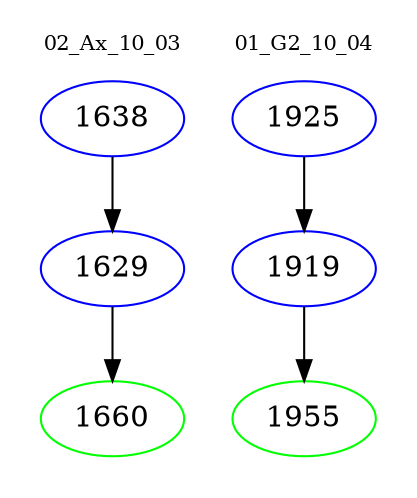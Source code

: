 digraph{
subgraph cluster_0 {
color = white
label = "02_Ax_10_03";
fontsize=10;
T0_1638 [label="1638", color="blue"]
T0_1638 -> T0_1629 [color="black"]
T0_1629 [label="1629", color="blue"]
T0_1629 -> T0_1660 [color="black"]
T0_1660 [label="1660", color="green"]
}
subgraph cluster_1 {
color = white
label = "01_G2_10_04";
fontsize=10;
T1_1925 [label="1925", color="blue"]
T1_1925 -> T1_1919 [color="black"]
T1_1919 [label="1919", color="blue"]
T1_1919 -> T1_1955 [color="black"]
T1_1955 [label="1955", color="green"]
}
}
